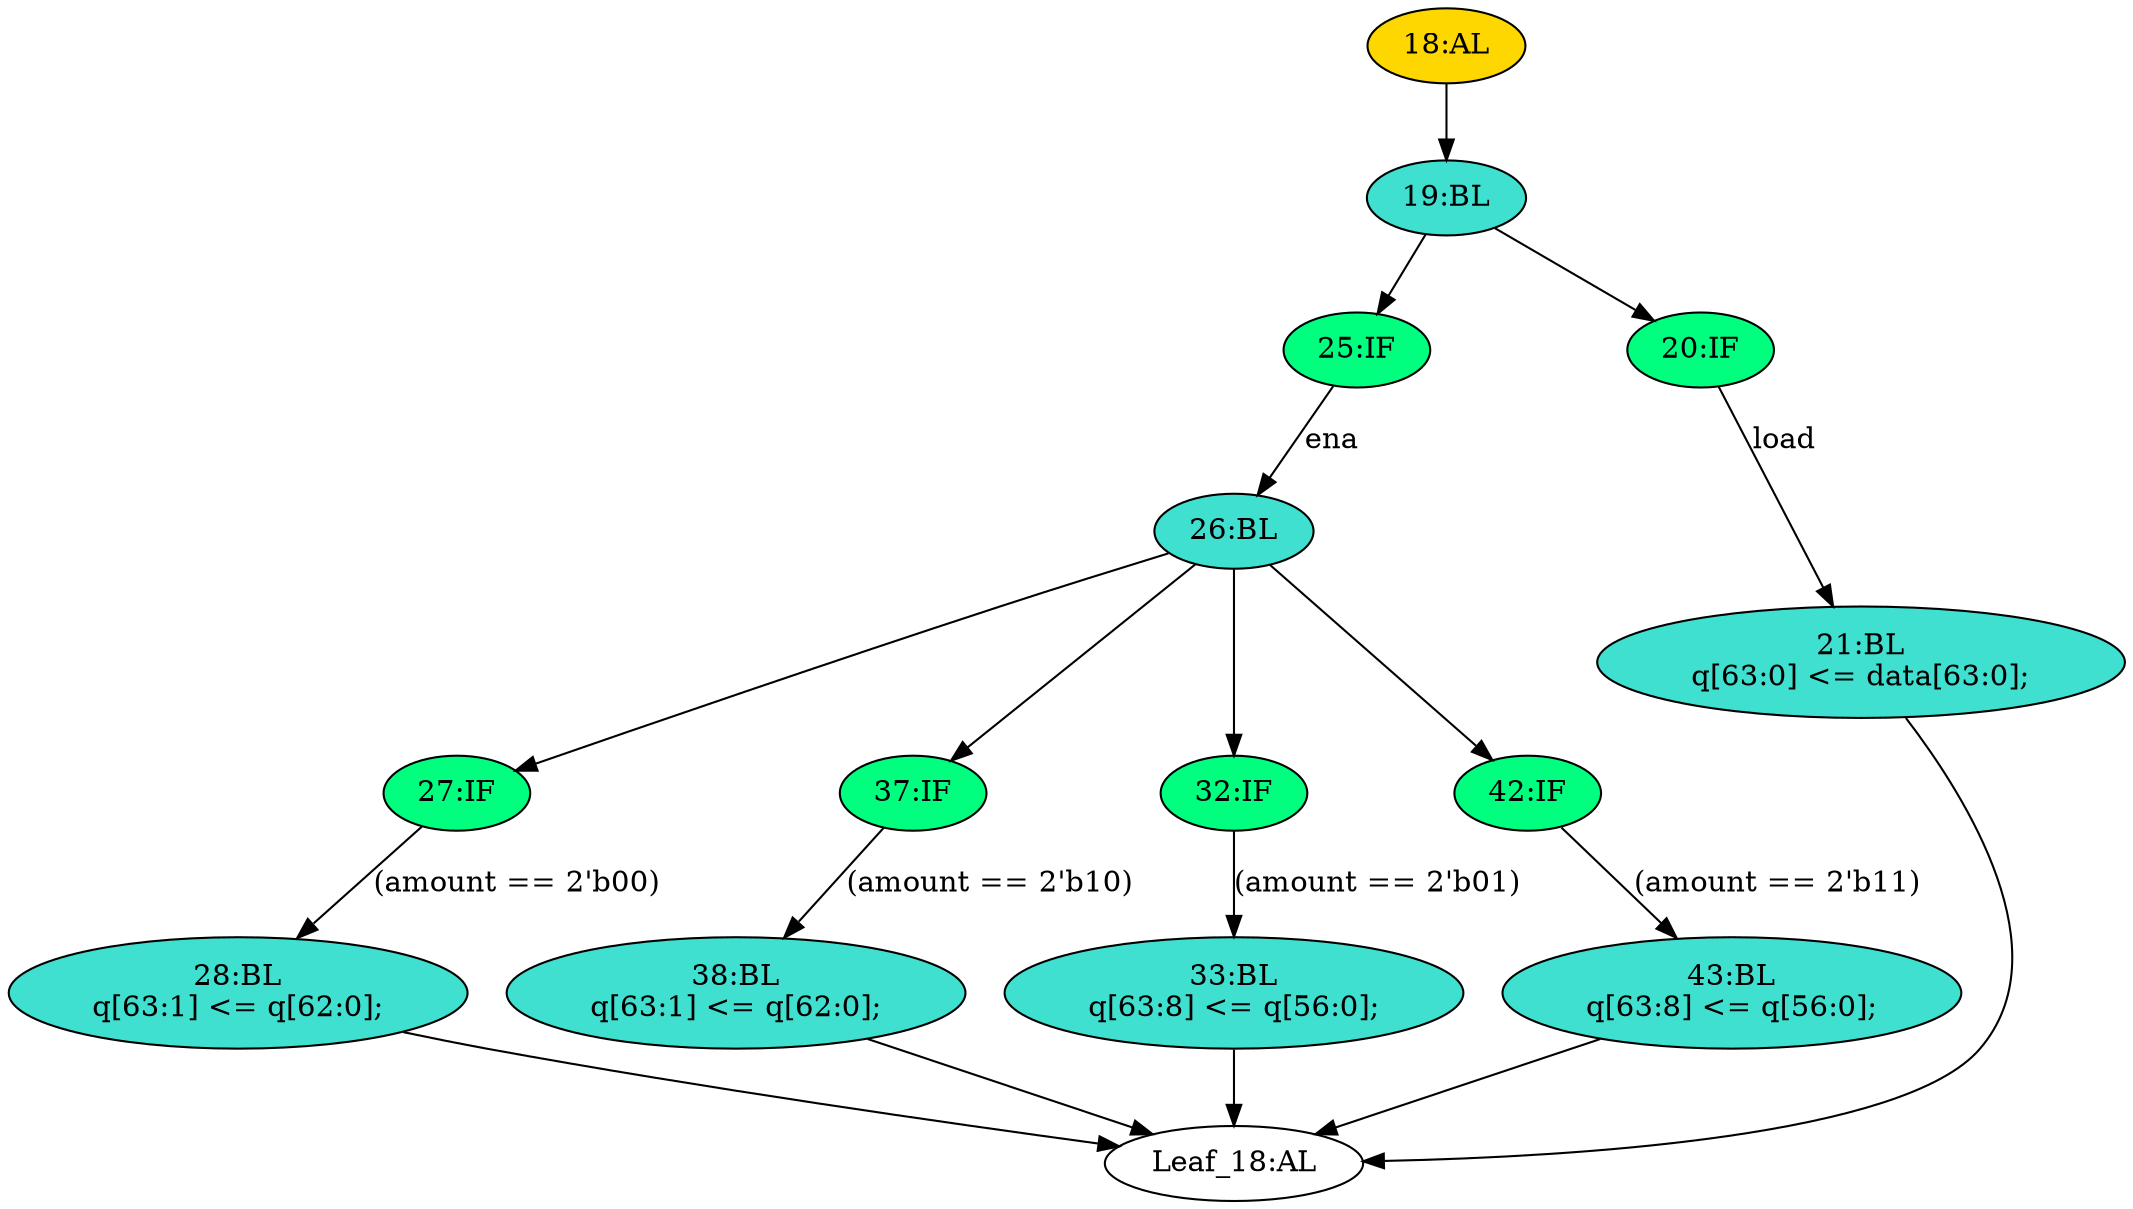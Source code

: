 strict digraph "" {
	node [label="\N"];
	"33:BL"	[ast="<pyverilog.vparser.ast.Block object at 0x7f30b288bb90>",
		fillcolor=turquoise,
		label="33:BL
q[63:8] <= q[56:0];",
		statements="[<pyverilog.vparser.ast.NonblockingSubstitution object at 0x7f30b288b7d0>]",
		style=filled,
		typ=Block];
	"Leaf_18:AL"	[def_var="['q']",
		label="Leaf_18:AL"];
	"33:BL" -> "Leaf_18:AL"	[cond="[]",
		lineno=None];
	"21:BL"	[ast="<pyverilog.vparser.ast.Block object at 0x7f30b288bcd0>",
		fillcolor=turquoise,
		label="21:BL
q[63:0] <= data[63:0];",
		statements="[<pyverilog.vparser.ast.NonblockingSubstitution object at 0x7f30b288bd10>]",
		style=filled,
		typ=Block];
	"21:BL" -> "Leaf_18:AL"	[cond="[]",
		lineno=None];
	"27:IF"	[ast="<pyverilog.vparser.ast.IfStatement object at 0x7f30b28a70d0>",
		fillcolor=springgreen,
		label="27:IF",
		statements="[]",
		style=filled,
		typ=IfStatement];
	"28:BL"	[ast="<pyverilog.vparser.ast.Block object at 0x7f30b28a7110>",
		fillcolor=turquoise,
		label="28:BL
q[63:1] <= q[62:0];",
		statements="[<pyverilog.vparser.ast.NonblockingSubstitution object at 0x7f30b28a7150>]",
		style=filled,
		typ=Block];
	"27:IF" -> "28:BL"	[cond="['amount']",
		label="(amount == 2'b00)",
		lineno=27];
	"37:IF"	[ast="<pyverilog.vparser.ast.IfStatement object at 0x7f30b28a7610>",
		fillcolor=springgreen,
		label="37:IF",
		statements="[]",
		style=filled,
		typ=IfStatement];
	"38:BL"	[ast="<pyverilog.vparser.ast.Block object at 0x7f30b28a7650>",
		fillcolor=turquoise,
		label="38:BL
q[63:1] <= q[62:0];",
		statements="[<pyverilog.vparser.ast.NonblockingSubstitution object at 0x7f30b28a7690>]",
		style=filled,
		typ=Block];
	"37:IF" -> "38:BL"	[cond="['amount']",
		label="(amount == 2'b10)",
		lineno=37];
	"25:IF"	[ast="<pyverilog.vparser.ast.IfStatement object at 0x7f30b28a7050>",
		fillcolor=springgreen,
		label="25:IF",
		statements="[]",
		style=filled,
		typ=IfStatement];
	"26:BL"	[ast="<pyverilog.vparser.ast.Block object at 0x7f30b28a7090>",
		fillcolor=turquoise,
		label="26:BL",
		statements="[]",
		style=filled,
		typ=Block];
	"25:IF" -> "26:BL"	[cond="['ena']",
		label=ena,
		lineno=25];
	"32:IF"	[ast="<pyverilog.vparser.ast.IfStatement object at 0x7f30b28a7510>",
		fillcolor=springgreen,
		label="32:IF",
		statements="[]",
		style=filled,
		typ=IfStatement];
	"32:IF" -> "33:BL"	[cond="['amount']",
		label="(amount == 2'b01)",
		lineno=32];
	"26:BL" -> "27:IF"	[cond="[]",
		lineno=None];
	"26:BL" -> "37:IF"	[cond="[]",
		lineno=None];
	"26:BL" -> "32:IF"	[cond="[]",
		lineno=None];
	"42:IF"	[ast="<pyverilog.vparser.ast.IfStatement object at 0x7f30b28a7a50>",
		fillcolor=springgreen,
		label="42:IF",
		statements="[]",
		style=filled,
		typ=IfStatement];
	"26:BL" -> "42:IF"	[cond="[]",
		lineno=None];
	"20:IF"	[ast="<pyverilog.vparser.ast.IfStatement object at 0x7f30b288bc10>",
		fillcolor=springgreen,
		label="20:IF",
		statements="[]",
		style=filled,
		typ=IfStatement];
	"20:IF" -> "21:BL"	[cond="['load']",
		label=load,
		lineno=20];
	"43:BL"	[ast="<pyverilog.vparser.ast.Block object at 0x7f30b28a7a90>",
		fillcolor=turquoise,
		label="43:BL
q[63:8] <= q[56:0];",
		statements="[<pyverilog.vparser.ast.NonblockingSubstitution object at 0x7f30b28a7ad0>]",
		style=filled,
		typ=Block];
	"42:IF" -> "43:BL"	[cond="['amount']",
		label="(amount == 2'b11)",
		lineno=42];
	"38:BL" -> "Leaf_18:AL"	[cond="[]",
		lineno=None];
	"19:BL"	[ast="<pyverilog.vparser.ast.Block object at 0x7f30b288bbd0>",
		fillcolor=turquoise,
		label="19:BL",
		statements="[]",
		style=filled,
		typ=Block];
	"19:BL" -> "25:IF"	[cond="[]",
		lineno=None];
	"19:BL" -> "20:IF"	[cond="[]",
		lineno=None];
	"18:AL"	[ast="<pyverilog.vparser.ast.Always object at 0x7f30b28a7ed0>",
		clk_sens=True,
		fillcolor=gold,
		label="18:AL",
		sens="['clk']",
		statements="[]",
		style=filled,
		typ=Always,
		use_var="['q', 'ena', 'amount', 'data', 'load']"];
	"18:AL" -> "19:BL"	[cond="[]",
		lineno=None];
	"43:BL" -> "Leaf_18:AL"	[cond="[]",
		lineno=None];
	"28:BL" -> "Leaf_18:AL"	[cond="[]",
		lineno=None];
}
